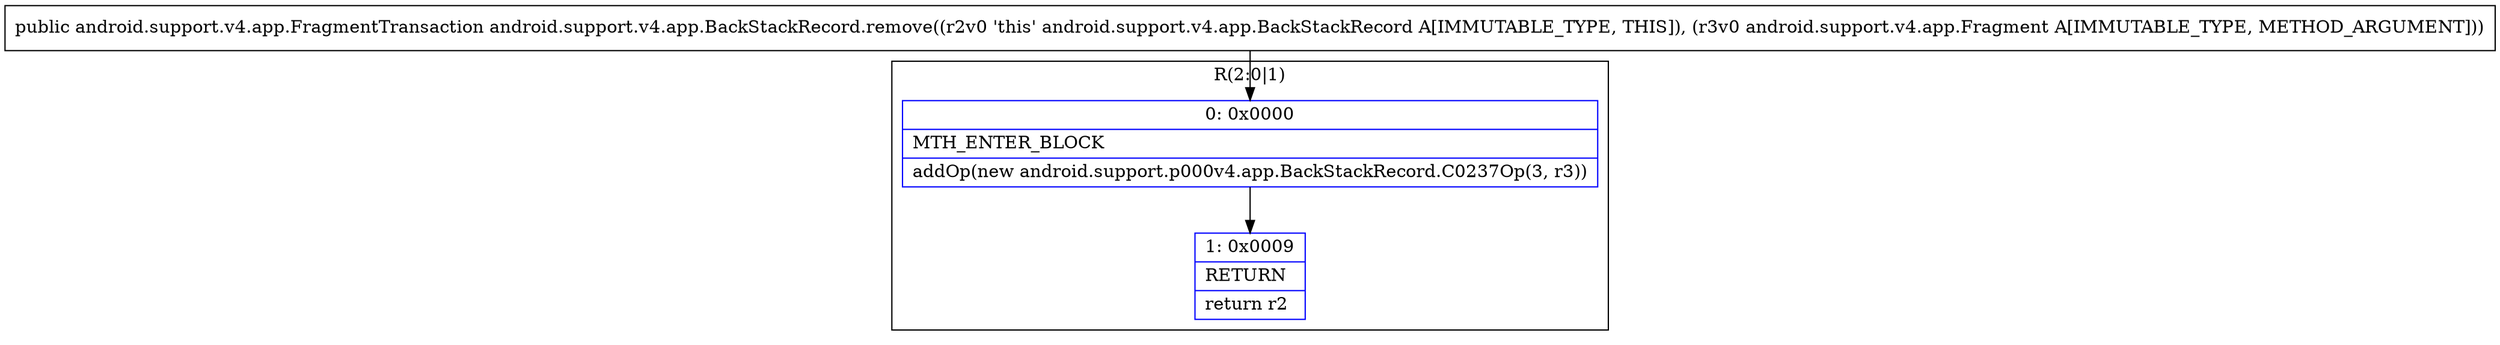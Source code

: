 digraph "CFG forandroid.support.v4.app.BackStackRecord.remove(Landroid\/support\/v4\/app\/Fragment;)Landroid\/support\/v4\/app\/FragmentTransaction;" {
subgraph cluster_Region_1236620819 {
label = "R(2:0|1)";
node [shape=record,color=blue];
Node_0 [shape=record,label="{0\:\ 0x0000|MTH_ENTER_BLOCK\l|addOp(new android.support.p000v4.app.BackStackRecord.C0237Op(3, r3))\l}"];
Node_1 [shape=record,label="{1\:\ 0x0009|RETURN\l|return r2\l}"];
}
MethodNode[shape=record,label="{public android.support.v4.app.FragmentTransaction android.support.v4.app.BackStackRecord.remove((r2v0 'this' android.support.v4.app.BackStackRecord A[IMMUTABLE_TYPE, THIS]), (r3v0 android.support.v4.app.Fragment A[IMMUTABLE_TYPE, METHOD_ARGUMENT])) }"];
MethodNode -> Node_0;
Node_0 -> Node_1;
}

